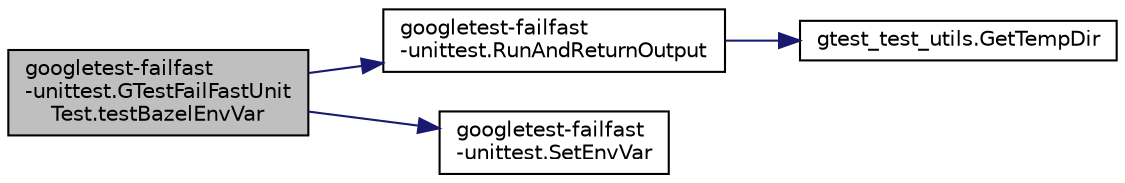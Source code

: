 digraph "googletest-failfast-unittest.GTestFailFastUnitTest.testBazelEnvVar"
{
 // LATEX_PDF_SIZE
  bgcolor="transparent";
  edge [fontname="Helvetica",fontsize="10",labelfontname="Helvetica",labelfontsize="10"];
  node [fontname="Helvetica",fontsize="10",shape=record];
  rankdir="LR";
  Node1 [label="googletest-failfast\l-unittest.GTestFailFastUnit\lTest.testBazelEnvVar",height=0.2,width=0.4,color="black", fillcolor="grey75", style="filled", fontcolor="black",tooltip=" "];
  Node1 -> Node2 [color="midnightblue",fontsize="10",style="solid",fontname="Helvetica"];
  Node2 [label="googletest-failfast\l-unittest.RunAndReturnOutput",height=0.2,width=0.4,color="black",URL="$namespacegoogletest-failfast-unittest.html#a05429a51e8f715702724c289e47eb150",tooltip=" "];
  Node2 -> Node3 [color="midnightblue",fontsize="10",style="solid",fontname="Helvetica"];
  Node3 [label="gtest_test_utils.GetTempDir",height=0.2,width=0.4,color="black",URL="$namespacegtest__test__utils.html#a25987e1cd76e93068b2afe6bac909d12",tooltip=" "];
  Node1 -> Node4 [color="midnightblue",fontsize="10",style="solid",fontname="Helvetica"];
  Node4 [label="googletest-failfast\l-unittest.SetEnvVar",height=0.2,width=0.4,color="black",URL="$namespacegoogletest-failfast-unittest.html#a61d1a06e42187f65a3d2bc40f0533106",tooltip=" "];
}
